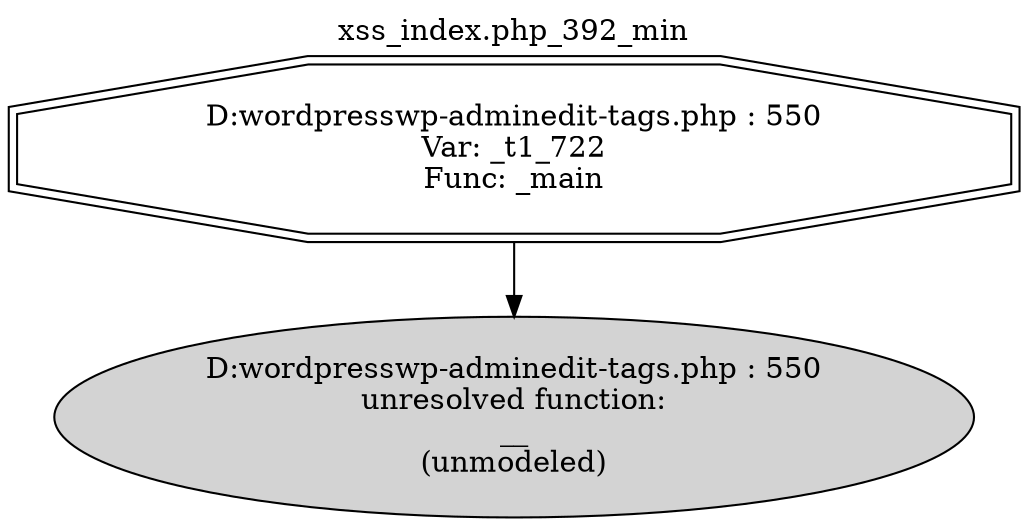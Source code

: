 digraph cfg {
  label="xss_index.php_392_min";
  labelloc=t;
  n1 [shape=doubleoctagon, label="D:\wordpress\wp-admin\edit-tags.php : 550\nVar: _t1_722\nFunc: _main\n"];
  n2 [shape=ellipse, label="D:\wordpress\wp-admin\edit-tags.php : 550\nunresolved function:\n__\n(unmodeled)\n",style=filled];
  n1 -> n2;
}
